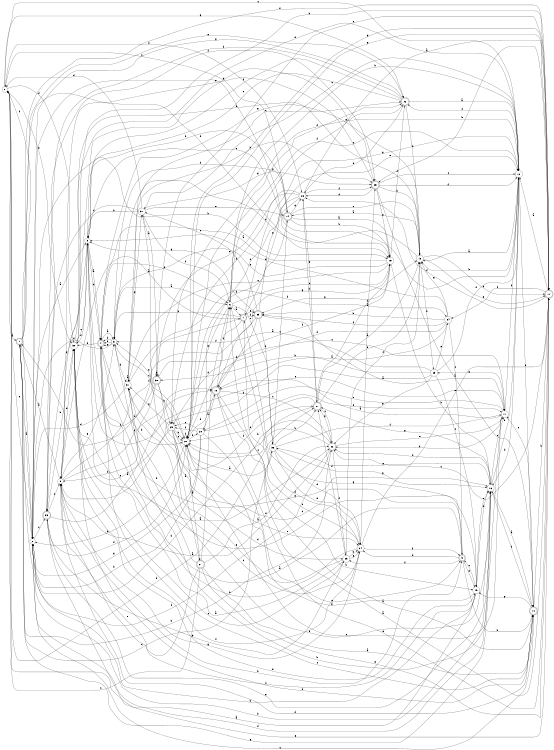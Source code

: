 digraph n32_3 {
__start0 [label="" shape="none"];

rankdir=LR;
size="8,5";

s0 [style="filled", color="black", fillcolor="white" shape="circle", label="0"];
s1 [style="rounded,filled", color="black", fillcolor="white" shape="doublecircle", label="1"];
s2 [style="filled", color="black", fillcolor="white" shape="circle", label="2"];
s3 [style="filled", color="black", fillcolor="white" shape="circle", label="3"];
s4 [style="rounded,filled", color="black", fillcolor="white" shape="doublecircle", label="4"];
s5 [style="filled", color="black", fillcolor="white" shape="circle", label="5"];
s6 [style="filled", color="black", fillcolor="white" shape="circle", label="6"];
s7 [style="rounded,filled", color="black", fillcolor="white" shape="doublecircle", label="7"];
s8 [style="filled", color="black", fillcolor="white" shape="circle", label="8"];
s9 [style="rounded,filled", color="black", fillcolor="white" shape="doublecircle", label="9"];
s10 [style="rounded,filled", color="black", fillcolor="white" shape="doublecircle", label="10"];
s11 [style="rounded,filled", color="black", fillcolor="white" shape="doublecircle", label="11"];
s12 [style="filled", color="black", fillcolor="white" shape="circle", label="12"];
s13 [style="filled", color="black", fillcolor="white" shape="circle", label="13"];
s14 [style="rounded,filled", color="black", fillcolor="white" shape="doublecircle", label="14"];
s15 [style="filled", color="black", fillcolor="white" shape="circle", label="15"];
s16 [style="filled", color="black", fillcolor="white" shape="circle", label="16"];
s17 [style="filled", color="black", fillcolor="white" shape="circle", label="17"];
s18 [style="rounded,filled", color="black", fillcolor="white" shape="doublecircle", label="18"];
s19 [style="filled", color="black", fillcolor="white" shape="circle", label="19"];
s20 [style="filled", color="black", fillcolor="white" shape="circle", label="20"];
s21 [style="rounded,filled", color="black", fillcolor="white" shape="doublecircle", label="21"];
s22 [style="filled", color="black", fillcolor="white" shape="circle", label="22"];
s23 [style="filled", color="black", fillcolor="white" shape="circle", label="23"];
s24 [style="filled", color="black", fillcolor="white" shape="circle", label="24"];
s25 [style="rounded,filled", color="black", fillcolor="white" shape="doublecircle", label="25"];
s26 [style="filled", color="black", fillcolor="white" shape="circle", label="26"];
s27 [style="rounded,filled", color="black", fillcolor="white" shape="doublecircle", label="27"];
s28 [style="filled", color="black", fillcolor="white" shape="circle", label="28"];
s29 [style="filled", color="black", fillcolor="white" shape="circle", label="29"];
s30 [style="filled", color="black", fillcolor="white" shape="circle", label="30"];
s31 [style="filled", color="black", fillcolor="white" shape="circle", label="31"];
s32 [style="rounded,filled", color="black", fillcolor="white" shape="doublecircle", label="32"];
s33 [style="rounded,filled", color="black", fillcolor="white" shape="doublecircle", label="33"];
s34 [style="filled", color="black", fillcolor="white" shape="circle", label="34"];
s35 [style="rounded,filled", color="black", fillcolor="white" shape="doublecircle", label="35"];
s36 [style="filled", color="black", fillcolor="white" shape="circle", label="36"];
s37 [style="filled", color="black", fillcolor="white" shape="circle", label="37"];
s38 [style="rounded,filled", color="black", fillcolor="white" shape="doublecircle", label="38"];
s39 [style="filled", color="black", fillcolor="white" shape="circle", label="39"];
s0 -> s1 [label="a"];
s0 -> s27 [label="b"];
s0 -> s12 [label="c"];
s0 -> s30 [label="d"];
s0 -> s30 [label="e"];
s0 -> s26 [label="f"];
s0 -> s32 [label="g"];
s1 -> s2 [label="a"];
s1 -> s22 [label="b"];
s1 -> s36 [label="c"];
s1 -> s15 [label="d"];
s1 -> s32 [label="e"];
s1 -> s11 [label="f"];
s1 -> s16 [label="g"];
s2 -> s3 [label="a"];
s2 -> s15 [label="b"];
s2 -> s33 [label="c"];
s2 -> s16 [label="d"];
s2 -> s0 [label="e"];
s2 -> s0 [label="f"];
s2 -> s12 [label="g"];
s3 -> s4 [label="a"];
s3 -> s14 [label="b"];
s3 -> s15 [label="c"];
s3 -> s4 [label="d"];
s3 -> s17 [label="e"];
s3 -> s30 [label="f"];
s3 -> s33 [label="g"];
s4 -> s5 [label="a"];
s4 -> s20 [label="b"];
s4 -> s10 [label="c"];
s4 -> s30 [label="d"];
s4 -> s19 [label="e"];
s4 -> s6 [label="f"];
s4 -> s16 [label="g"];
s5 -> s6 [label="a"];
s5 -> s4 [label="b"];
s5 -> s20 [label="c"];
s5 -> s31 [label="d"];
s5 -> s4 [label="e"];
s5 -> s2 [label="f"];
s5 -> s4 [label="g"];
s6 -> s7 [label="a"];
s6 -> s12 [label="b"];
s6 -> s15 [label="c"];
s6 -> s32 [label="d"];
s6 -> s36 [label="e"];
s6 -> s32 [label="f"];
s6 -> s20 [label="g"];
s7 -> s8 [label="a"];
s7 -> s5 [label="b"];
s7 -> s24 [label="c"];
s7 -> s29 [label="d"];
s7 -> s35 [label="e"];
s7 -> s35 [label="f"];
s7 -> s12 [label="g"];
s8 -> s1 [label="a"];
s8 -> s9 [label="b"];
s8 -> s18 [label="c"];
s8 -> s10 [label="d"];
s8 -> s30 [label="e"];
s8 -> s7 [label="f"];
s8 -> s5 [label="g"];
s9 -> s4 [label="a"];
s9 -> s10 [label="b"];
s9 -> s37 [label="c"];
s9 -> s24 [label="d"];
s9 -> s19 [label="e"];
s9 -> s23 [label="f"];
s9 -> s7 [label="g"];
s10 -> s6 [label="a"];
s10 -> s11 [label="b"];
s10 -> s2 [label="c"];
s10 -> s30 [label="d"];
s10 -> s17 [label="e"];
s10 -> s16 [label="f"];
s10 -> s19 [label="g"];
s11 -> s12 [label="a"];
s11 -> s25 [label="b"];
s11 -> s22 [label="c"];
s11 -> s26 [label="d"];
s11 -> s33 [label="e"];
s11 -> s34 [label="f"];
s11 -> s20 [label="g"];
s12 -> s13 [label="a"];
s12 -> s13 [label="b"];
s12 -> s37 [label="c"];
s12 -> s16 [label="d"];
s12 -> s10 [label="e"];
s12 -> s32 [label="f"];
s12 -> s29 [label="g"];
s13 -> s14 [label="a"];
s13 -> s39 [label="b"];
s13 -> s5 [label="c"];
s13 -> s11 [label="d"];
s13 -> s11 [label="e"];
s13 -> s8 [label="f"];
s13 -> s4 [label="g"];
s14 -> s15 [label="a"];
s14 -> s15 [label="b"];
s14 -> s0 [label="c"];
s14 -> s20 [label="d"];
s14 -> s13 [label="e"];
s14 -> s5 [label="f"];
s14 -> s26 [label="g"];
s15 -> s4 [label="a"];
s15 -> s16 [label="b"];
s15 -> s31 [label="c"];
s15 -> s32 [label="d"];
s15 -> s5 [label="e"];
s15 -> s18 [label="f"];
s15 -> s35 [label="g"];
s16 -> s10 [label="a"];
s16 -> s2 [label="b"];
s16 -> s17 [label="c"];
s16 -> s22 [label="d"];
s16 -> s36 [label="e"];
s16 -> s12 [label="f"];
s16 -> s27 [label="g"];
s17 -> s18 [label="a"];
s17 -> s31 [label="b"];
s17 -> s20 [label="c"];
s17 -> s22 [label="d"];
s17 -> s28 [label="e"];
s17 -> s12 [label="f"];
s17 -> s39 [label="g"];
s18 -> s11 [label="a"];
s18 -> s19 [label="b"];
s18 -> s22 [label="c"];
s18 -> s20 [label="d"];
s18 -> s11 [label="e"];
s18 -> s6 [label="f"];
s18 -> s15 [label="g"];
s19 -> s0 [label="a"];
s19 -> s2 [label="b"];
s19 -> s9 [label="c"];
s19 -> s16 [label="d"];
s19 -> s16 [label="e"];
s19 -> s8 [label="f"];
s19 -> s20 [label="g"];
s20 -> s21 [label="a"];
s20 -> s28 [label="b"];
s20 -> s12 [label="c"];
s20 -> s2 [label="d"];
s20 -> s5 [label="e"];
s20 -> s20 [label="f"];
s20 -> s11 [label="g"];
s21 -> s10 [label="a"];
s21 -> s5 [label="b"];
s21 -> s0 [label="c"];
s21 -> s6 [label="d"];
s21 -> s8 [label="e"];
s21 -> s22 [label="f"];
s21 -> s11 [label="g"];
s22 -> s8 [label="a"];
s22 -> s20 [label="b"];
s22 -> s20 [label="c"];
s22 -> s23 [label="d"];
s22 -> s17 [label="e"];
s22 -> s1 [label="f"];
s22 -> s27 [label="g"];
s23 -> s3 [label="a"];
s23 -> s24 [label="b"];
s23 -> s30 [label="c"];
s23 -> s27 [label="d"];
s23 -> s31 [label="e"];
s23 -> s13 [label="f"];
s23 -> s24 [label="g"];
s24 -> s25 [label="a"];
s24 -> s4 [label="b"];
s24 -> s31 [label="c"];
s24 -> s6 [label="d"];
s24 -> s11 [label="e"];
s24 -> s9 [label="f"];
s24 -> s8 [label="g"];
s25 -> s10 [label="a"];
s25 -> s13 [label="b"];
s25 -> s12 [label="c"];
s25 -> s26 [label="d"];
s25 -> s8 [label="e"];
s25 -> s12 [label="f"];
s25 -> s15 [label="g"];
s26 -> s11 [label="a"];
s26 -> s27 [label="b"];
s26 -> s28 [label="c"];
s26 -> s29 [label="d"];
s26 -> s38 [label="e"];
s26 -> s25 [label="f"];
s26 -> s7 [label="g"];
s27 -> s13 [label="a"];
s27 -> s2 [label="b"];
s27 -> s22 [label="c"];
s27 -> s20 [label="d"];
s27 -> s13 [label="e"];
s27 -> s13 [label="f"];
s27 -> s26 [label="g"];
s28 -> s18 [label="a"];
s28 -> s2 [label="b"];
s28 -> s29 [label="c"];
s28 -> s17 [label="d"];
s28 -> s9 [label="e"];
s28 -> s29 [label="f"];
s28 -> s2 [label="g"];
s29 -> s21 [label="a"];
s29 -> s20 [label="b"];
s29 -> s20 [label="c"];
s29 -> s23 [label="d"];
s29 -> s30 [label="e"];
s29 -> s27 [label="f"];
s29 -> s31 [label="g"];
s30 -> s22 [label="a"];
s30 -> s11 [label="b"];
s30 -> s3 [label="c"];
s30 -> s12 [label="d"];
s30 -> s19 [label="e"];
s30 -> s24 [label="f"];
s30 -> s25 [label="g"];
s31 -> s31 [label="a"];
s31 -> s25 [label="b"];
s31 -> s32 [label="c"];
s31 -> s2 [label="d"];
s31 -> s16 [label="e"];
s31 -> s34 [label="f"];
s31 -> s37 [label="g"];
s32 -> s12 [label="a"];
s32 -> s33 [label="b"];
s32 -> s3 [label="c"];
s32 -> s13 [label="d"];
s32 -> s26 [label="e"];
s32 -> s3 [label="f"];
s32 -> s2 [label="g"];
s33 -> s18 [label="a"];
s33 -> s30 [label="b"];
s33 -> s8 [label="c"];
s33 -> s20 [label="d"];
s33 -> s16 [label="e"];
s33 -> s25 [label="f"];
s33 -> s23 [label="g"];
s34 -> s18 [label="a"];
s34 -> s35 [label="b"];
s34 -> s9 [label="c"];
s34 -> s20 [label="d"];
s34 -> s3 [label="e"];
s34 -> s35 [label="f"];
s34 -> s13 [label="g"];
s35 -> s17 [label="a"];
s35 -> s36 [label="b"];
s35 -> s37 [label="c"];
s35 -> s1 [label="d"];
s35 -> s12 [label="e"];
s35 -> s18 [label="f"];
s35 -> s3 [label="g"];
s36 -> s20 [label="a"];
s36 -> s27 [label="b"];
s36 -> s14 [label="c"];
s36 -> s24 [label="d"];
s36 -> s24 [label="e"];
s36 -> s17 [label="f"];
s36 -> s16 [label="g"];
s37 -> s38 [label="a"];
s37 -> s3 [label="b"];
s37 -> s33 [label="c"];
s37 -> s0 [label="d"];
s37 -> s14 [label="e"];
s37 -> s6 [label="f"];
s37 -> s25 [label="g"];
s38 -> s24 [label="a"];
s38 -> s29 [label="b"];
s38 -> s17 [label="c"];
s38 -> s8 [label="d"];
s38 -> s11 [label="e"];
s38 -> s3 [label="f"];
s38 -> s38 [label="g"];
s39 -> s5 [label="a"];
s39 -> s38 [label="b"];
s39 -> s19 [label="c"];
s39 -> s8 [label="d"];
s39 -> s34 [label="e"];
s39 -> s12 [label="f"];
s39 -> s22 [label="g"];

}